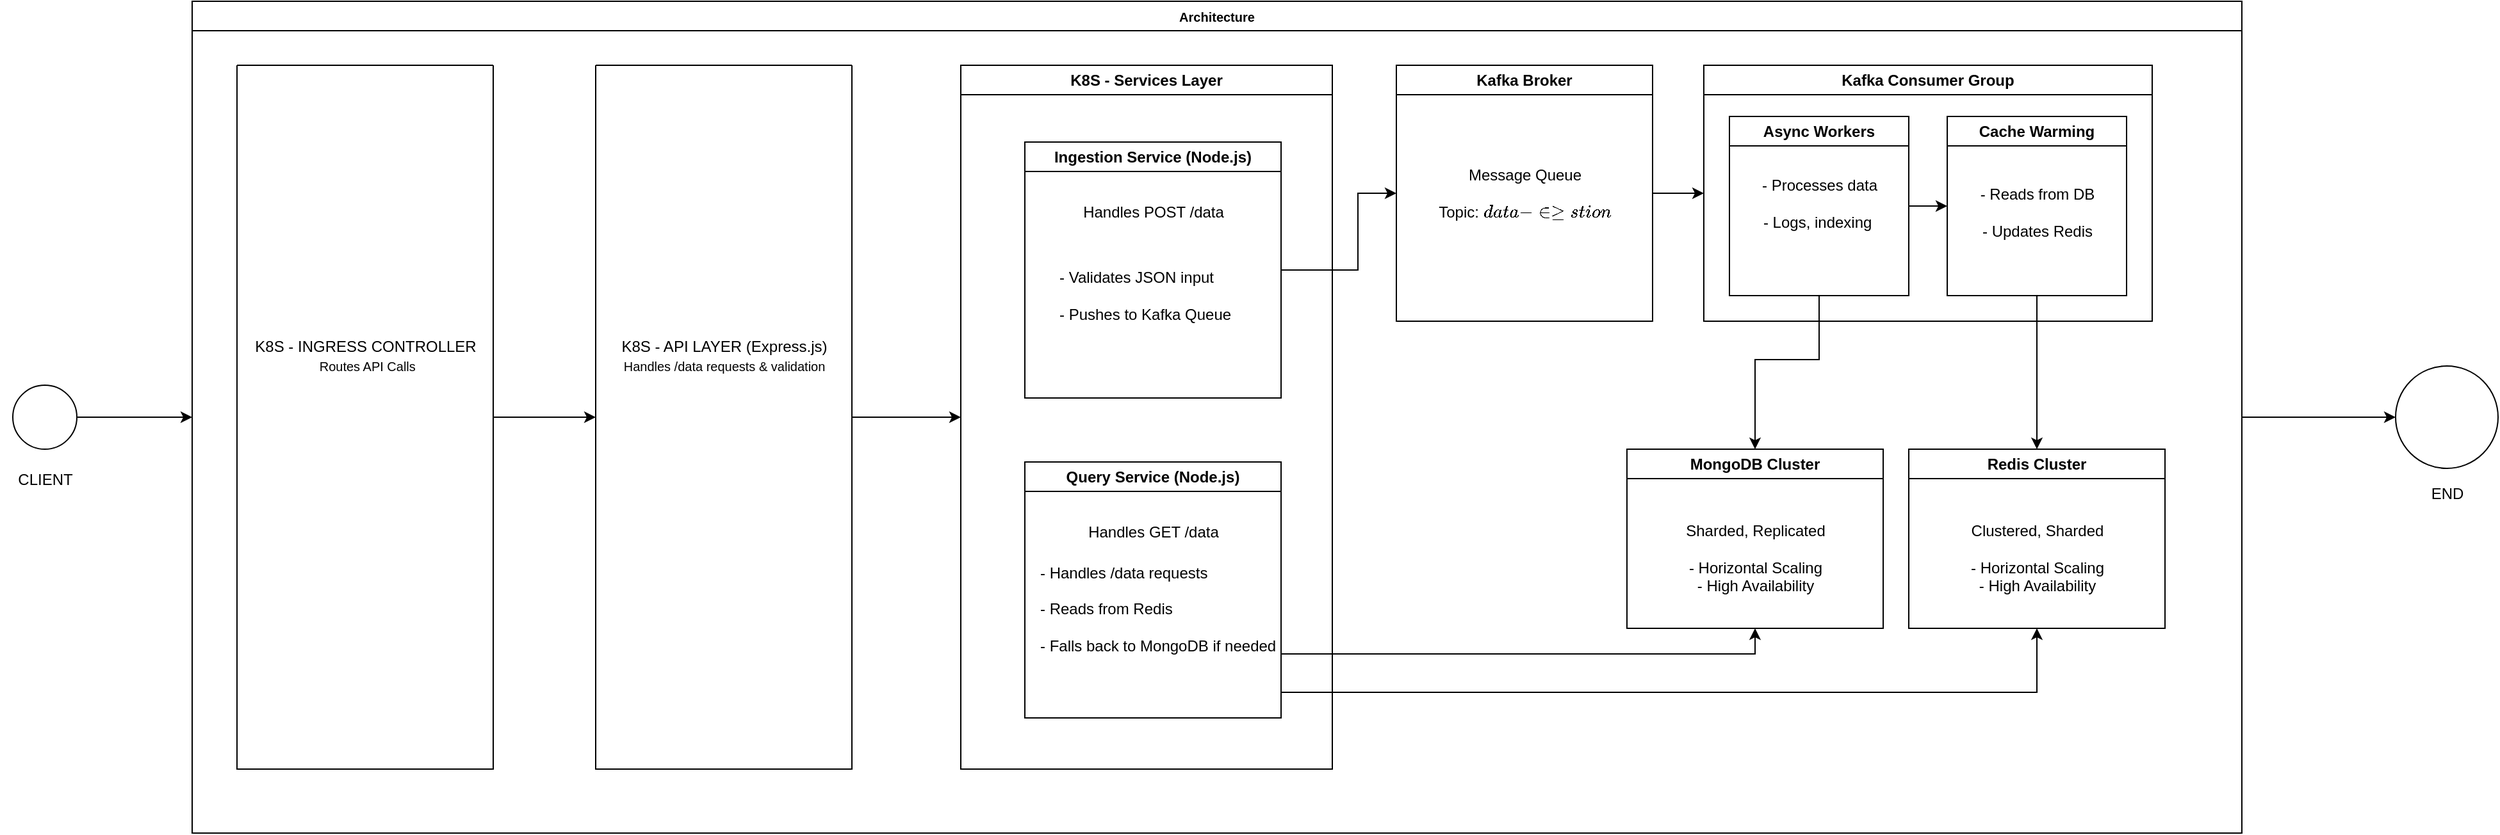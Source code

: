 <mxfile version="24.7.7">
  <diagram name="Page-1" id="fkNHMDiiZ0_pMgVUQDcm">
    <mxGraphModel dx="2009" dy="1322" grid="1" gridSize="10" guides="1" tooltips="1" connect="1" arrows="1" fold="1" page="1" pageScale="1" pageWidth="850" pageHeight="1100" math="0" shadow="0">
      <root>
        <mxCell id="0" />
        <mxCell id="1" parent="0" />
        <mxCell id="GNPTbzmKkYG7Ya-rCheh-6" style="edgeStyle=orthogonalEdgeStyle;rounded=0;orthogonalLoop=1;jettySize=auto;html=1;entryX=0;entryY=0.5;entryDx=0;entryDy=0;" edge="1" parent="1" source="GNPTbzmKkYG7Ya-rCheh-3" target="GNPTbzmKkYG7Ya-rCheh-5">
          <mxGeometry relative="1" as="geometry" />
        </mxCell>
        <mxCell id="GNPTbzmKkYG7Ya-rCheh-3" value="" style="ellipse;whiteSpace=wrap;html=1;aspect=fixed;" vertex="1" parent="1">
          <mxGeometry x="60" y="580" width="50" height="50" as="geometry" />
        </mxCell>
        <mxCell id="GNPTbzmKkYG7Ya-rCheh-4" value="CLIENT" style="text;html=1;align=center;verticalAlign=middle;resizable=0;points=[];autosize=1;strokeColor=none;fillColor=none;" vertex="1" parent="1">
          <mxGeometry x="50" y="639" width="70" height="30" as="geometry" />
        </mxCell>
        <mxCell id="GNPTbzmKkYG7Ya-rCheh-49" value="" style="edgeStyle=orthogonalEdgeStyle;rounded=0;orthogonalLoop=1;jettySize=auto;html=1;" edge="1" parent="1" source="GNPTbzmKkYG7Ya-rCheh-5" target="GNPTbzmKkYG7Ya-rCheh-48">
          <mxGeometry relative="1" as="geometry" />
        </mxCell>
        <mxCell id="GNPTbzmKkYG7Ya-rCheh-5" value="Architecture" style="swimlane;whiteSpace=wrap;html=1;fontSize=10;" vertex="1" parent="1">
          <mxGeometry x="200" y="280" width="1600" height="650" as="geometry" />
        </mxCell>
        <mxCell id="GNPTbzmKkYG7Ya-rCheh-16" value="" style="edgeStyle=orthogonalEdgeStyle;rounded=0;orthogonalLoop=1;jettySize=auto;html=1;" edge="1" parent="GNPTbzmKkYG7Ya-rCheh-5" source="GNPTbzmKkYG7Ya-rCheh-7" target="GNPTbzmKkYG7Ya-rCheh-12">
          <mxGeometry relative="1" as="geometry" />
        </mxCell>
        <mxCell id="GNPTbzmKkYG7Ya-rCheh-7" value="" style="swimlane;startSize=0;" vertex="1" parent="GNPTbzmKkYG7Ya-rCheh-5">
          <mxGeometry x="35" y="50" width="200" height="550" as="geometry">
            <mxRectangle x="35" y="50" width="50" height="40" as="alternateBounds" />
          </mxGeometry>
        </mxCell>
        <mxCell id="GNPTbzmKkYG7Ya-rCheh-8" value="K8S - INGRESS CONTROLLER" style="text;html=1;align=center;verticalAlign=middle;resizable=0;points=[];autosize=1;strokeColor=none;fillColor=none;" vertex="1" parent="GNPTbzmKkYG7Ya-rCheh-7">
          <mxGeometry y="205" width="200" height="30" as="geometry" />
        </mxCell>
        <mxCell id="GNPTbzmKkYG7Ya-rCheh-9" value="&amp;nbsp;Routes API Calls" style="text;html=1;align=center;verticalAlign=middle;resizable=0;points=[];autosize=1;strokeColor=none;fillColor=none;fontSize=10;" vertex="1" parent="GNPTbzmKkYG7Ya-rCheh-7">
          <mxGeometry x="50" y="220" width="100" height="30" as="geometry" />
        </mxCell>
        <mxCell id="GNPTbzmKkYG7Ya-rCheh-18" style="edgeStyle=orthogonalEdgeStyle;rounded=0;orthogonalLoop=1;jettySize=auto;html=1;entryX=0;entryY=0.5;entryDx=0;entryDy=0;" edge="1" parent="GNPTbzmKkYG7Ya-rCheh-5" source="GNPTbzmKkYG7Ya-rCheh-12" target="GNPTbzmKkYG7Ya-rCheh-17">
          <mxGeometry relative="1" as="geometry" />
        </mxCell>
        <mxCell id="GNPTbzmKkYG7Ya-rCheh-12" value="" style="swimlane;startSize=0;" vertex="1" parent="GNPTbzmKkYG7Ya-rCheh-5">
          <mxGeometry x="315" y="50" width="200" height="550" as="geometry">
            <mxRectangle x="35" y="50" width="50" height="40" as="alternateBounds" />
          </mxGeometry>
        </mxCell>
        <mxCell id="GNPTbzmKkYG7Ya-rCheh-13" value="K8S - API LAYER (Express.js)" style="text;html=1;align=center;verticalAlign=middle;resizable=0;points=[];autosize=1;strokeColor=none;fillColor=none;" vertex="1" parent="GNPTbzmKkYG7Ya-rCheh-12">
          <mxGeometry x="10" y="205" width="180" height="30" as="geometry" />
        </mxCell>
        <mxCell id="GNPTbzmKkYG7Ya-rCheh-14" value="Handles /data requests &amp;amp; validation" style="text;html=1;align=center;verticalAlign=middle;resizable=0;points=[];autosize=1;strokeColor=none;fillColor=none;fontSize=10;" vertex="1" parent="GNPTbzmKkYG7Ya-rCheh-12">
          <mxGeometry x="10" y="220" width="180" height="30" as="geometry" />
        </mxCell>
        <mxCell id="GNPTbzmKkYG7Ya-rCheh-17" value="K8S - Services Layer" style="swimlane;whiteSpace=wrap;html=1;" vertex="1" parent="GNPTbzmKkYG7Ya-rCheh-5">
          <mxGeometry x="600" y="50" width="290" height="550" as="geometry" />
        </mxCell>
        <mxCell id="GNPTbzmKkYG7Ya-rCheh-19" value="Ingestion Service (Node.js)" style="swimlane;whiteSpace=wrap;html=1;" vertex="1" parent="GNPTbzmKkYG7Ya-rCheh-17">
          <mxGeometry x="50" y="60" width="200" height="200" as="geometry" />
        </mxCell>
        <mxCell id="GNPTbzmKkYG7Ya-rCheh-21" value="Handles POST /data" style="text;html=1;align=center;verticalAlign=middle;resizable=0;points=[];autosize=1;strokeColor=none;fillColor=none;" vertex="1" parent="GNPTbzmKkYG7Ya-rCheh-19">
          <mxGeometry x="35" y="40" width="130" height="30" as="geometry" />
        </mxCell>
        <mxCell id="GNPTbzmKkYG7Ya-rCheh-24" value="&lt;div&gt;- Validates JSON input&lt;/div&gt;&lt;div&gt;&lt;br&gt;&lt;/div&gt;&lt;div&gt;- Pushes to Kafka Queue&lt;/div&gt;" style="text;html=1;align=left;verticalAlign=middle;resizable=0;points=[];autosize=1;strokeColor=none;fillColor=none;" vertex="1" parent="GNPTbzmKkYG7Ya-rCheh-19">
          <mxGeometry x="25" y="90" width="160" height="60" as="geometry" />
        </mxCell>
        <mxCell id="GNPTbzmKkYG7Ya-rCheh-20" value="Query Service (Node.js)" style="swimlane;whiteSpace=wrap;html=1;" vertex="1" parent="GNPTbzmKkYG7Ya-rCheh-17">
          <mxGeometry x="50" y="310" width="200" height="200" as="geometry" />
        </mxCell>
        <mxCell id="GNPTbzmKkYG7Ya-rCheh-22" value="Handles GET /data" style="text;html=1;align=center;verticalAlign=middle;resizable=0;points=[];autosize=1;strokeColor=none;fillColor=none;" vertex="1" parent="GNPTbzmKkYG7Ya-rCheh-20">
          <mxGeometry x="35" y="40" width="130" height="30" as="geometry" />
        </mxCell>
        <mxCell id="GNPTbzmKkYG7Ya-rCheh-43" value="- Handles /data requests&lt;div&gt;&lt;br&gt;&lt;/div&gt;&lt;div&gt;- Reads from Redis&lt;/div&gt;&lt;div&gt;&lt;br&gt;&lt;/div&gt;&lt;div&gt;- Falls back to MongoDB if needed&amp;nbsp;&lt;/div&gt;" style="text;html=1;align=left;verticalAlign=middle;resizable=0;points=[];autosize=1;strokeColor=none;fillColor=none;" vertex="1" parent="GNPTbzmKkYG7Ya-rCheh-20">
          <mxGeometry x="10" y="70" width="210" height="90" as="geometry" />
        </mxCell>
        <mxCell id="GNPTbzmKkYG7Ya-rCheh-30" style="edgeStyle=orthogonalEdgeStyle;rounded=0;orthogonalLoop=1;jettySize=auto;html=1;entryX=0;entryY=0.5;entryDx=0;entryDy=0;" edge="1" parent="GNPTbzmKkYG7Ya-rCheh-5" source="GNPTbzmKkYG7Ya-rCheh-25" target="GNPTbzmKkYG7Ya-rCheh-28">
          <mxGeometry relative="1" as="geometry" />
        </mxCell>
        <mxCell id="GNPTbzmKkYG7Ya-rCheh-25" value="Kafka Broker" style="swimlane;whiteSpace=wrap;html=1;" vertex="1" parent="GNPTbzmKkYG7Ya-rCheh-5">
          <mxGeometry x="940" y="50" width="200" height="200" as="geometry" />
        </mxCell>
        <mxCell id="GNPTbzmKkYG7Ya-rCheh-27" value="Message Queue&lt;div&gt;&lt;br&gt;&lt;/div&gt;&lt;div&gt;Topic: `data-ingestion`&lt;/div&gt;" style="text;html=1;align=center;verticalAlign=middle;resizable=0;points=[];autosize=1;strokeColor=none;fillColor=none;" vertex="1" parent="GNPTbzmKkYG7Ya-rCheh-25">
          <mxGeometry x="30" y="70" width="140" height="60" as="geometry" />
        </mxCell>
        <mxCell id="GNPTbzmKkYG7Ya-rCheh-28" value="Kafka Consumer Group" style="swimlane;whiteSpace=wrap;html=1;" vertex="1" parent="GNPTbzmKkYG7Ya-rCheh-5">
          <mxGeometry x="1180" y="50" width="350" height="200" as="geometry" />
        </mxCell>
        <mxCell id="GNPTbzmKkYG7Ya-rCheh-36" style="edgeStyle=orthogonalEdgeStyle;rounded=0;orthogonalLoop=1;jettySize=auto;html=1;exitX=1;exitY=0.5;exitDx=0;exitDy=0;entryX=0;entryY=0.5;entryDx=0;entryDy=0;" edge="1" parent="GNPTbzmKkYG7Ya-rCheh-28" source="GNPTbzmKkYG7Ya-rCheh-32" target="GNPTbzmKkYG7Ya-rCheh-34">
          <mxGeometry relative="1" as="geometry" />
        </mxCell>
        <mxCell id="GNPTbzmKkYG7Ya-rCheh-32" value="Async Workers" style="swimlane;whiteSpace=wrap;html=1;" vertex="1" parent="GNPTbzmKkYG7Ya-rCheh-28">
          <mxGeometry x="20" y="40" width="140" height="140" as="geometry" />
        </mxCell>
        <mxCell id="GNPTbzmKkYG7Ya-rCheh-33" value="- Processes data&lt;div&gt;&lt;br&gt;&lt;/div&gt;&lt;div&gt;- Logs, indexing&amp;nbsp;&lt;br&gt;&lt;div&gt;&lt;br&gt;&lt;/div&gt;&lt;/div&gt;" style="text;html=1;align=center;verticalAlign=middle;resizable=0;points=[];autosize=1;strokeColor=none;fillColor=none;" vertex="1" parent="GNPTbzmKkYG7Ya-rCheh-32">
          <mxGeometry x="15" y="40" width="110" height="70" as="geometry" />
        </mxCell>
        <mxCell id="GNPTbzmKkYG7Ya-rCheh-34" value="Cache Warming" style="swimlane;whiteSpace=wrap;html=1;" vertex="1" parent="GNPTbzmKkYG7Ya-rCheh-28">
          <mxGeometry x="190" y="40" width="140" height="140" as="geometry" />
        </mxCell>
        <mxCell id="GNPTbzmKkYG7Ya-rCheh-35" value="&lt;div&gt;- Reads from DB&lt;/div&gt;&lt;div&gt;&lt;br&gt;&lt;/div&gt;&lt;div&gt;&lt;div&gt;- Updates Redis&lt;/div&gt;&lt;/div&gt;" style="text;html=1;align=center;verticalAlign=middle;resizable=0;points=[];autosize=1;strokeColor=none;fillColor=none;" vertex="1" parent="GNPTbzmKkYG7Ya-rCheh-34">
          <mxGeometry x="15" y="45" width="110" height="60" as="geometry" />
        </mxCell>
        <mxCell id="GNPTbzmKkYG7Ya-rCheh-29" style="edgeStyle=orthogonalEdgeStyle;rounded=0;orthogonalLoop=1;jettySize=auto;html=1;entryX=0;entryY=0.5;entryDx=0;entryDy=0;" edge="1" parent="GNPTbzmKkYG7Ya-rCheh-5" source="GNPTbzmKkYG7Ya-rCheh-19" target="GNPTbzmKkYG7Ya-rCheh-25">
          <mxGeometry relative="1" as="geometry">
            <Array as="points">
              <mxPoint x="910" y="210" />
              <mxPoint x="910" y="150" />
            </Array>
          </mxGeometry>
        </mxCell>
        <mxCell id="GNPTbzmKkYG7Ya-rCheh-41" style="edgeStyle=orthogonalEdgeStyle;rounded=0;orthogonalLoop=1;jettySize=auto;html=1;exitX=0.5;exitY=1;exitDx=0;exitDy=0;" edge="1" parent="GNPTbzmKkYG7Ya-rCheh-5" source="GNPTbzmKkYG7Ya-rCheh-34" target="GNPTbzmKkYG7Ya-rCheh-53">
          <mxGeometry relative="1" as="geometry">
            <mxPoint x="1440" y="342.5" as="targetPoint" />
          </mxGeometry>
        </mxCell>
        <mxCell id="GNPTbzmKkYG7Ya-rCheh-42" style="edgeStyle=orthogonalEdgeStyle;rounded=0;orthogonalLoop=1;jettySize=auto;html=1;" edge="1" parent="GNPTbzmKkYG7Ya-rCheh-5" source="GNPTbzmKkYG7Ya-rCheh-32" target="GNPTbzmKkYG7Ya-rCheh-55">
          <mxGeometry relative="1" as="geometry">
            <mxPoint x="1270" y="342.5" as="targetPoint" />
            <Array as="points">
              <mxPoint x="1270" y="280" />
              <mxPoint x="1220" y="280" />
            </Array>
          </mxGeometry>
        </mxCell>
        <mxCell id="GNPTbzmKkYG7Ya-rCheh-45" style="edgeStyle=orthogonalEdgeStyle;rounded=0;orthogonalLoop=1;jettySize=auto;html=1;entryX=0.5;entryY=1;entryDx=0;entryDy=0;" edge="1" parent="GNPTbzmKkYG7Ya-rCheh-5" source="GNPTbzmKkYG7Ya-rCheh-20" target="GNPTbzmKkYG7Ya-rCheh-55">
          <mxGeometry relative="1" as="geometry">
            <mxPoint x="1278.45" y="453.22" as="targetPoint" />
            <Array as="points">
              <mxPoint x="1220" y="510" />
            </Array>
          </mxGeometry>
        </mxCell>
        <mxCell id="GNPTbzmKkYG7Ya-rCheh-47" style="edgeStyle=orthogonalEdgeStyle;rounded=0;orthogonalLoop=1;jettySize=auto;html=1;entryX=0.5;entryY=1;entryDx=0;entryDy=0;" edge="1" parent="GNPTbzmKkYG7Ya-rCheh-5" source="GNPTbzmKkYG7Ya-rCheh-20" target="GNPTbzmKkYG7Ya-rCheh-53">
          <mxGeometry relative="1" as="geometry">
            <mxPoint x="1439.61" y="446.54" as="targetPoint" />
            <Array as="points">
              <mxPoint x="1440" y="540" />
            </Array>
          </mxGeometry>
        </mxCell>
        <mxCell id="GNPTbzmKkYG7Ya-rCheh-53" value="Redis Cluster" style="swimlane;whiteSpace=wrap;html=1;" vertex="1" parent="GNPTbzmKkYG7Ya-rCheh-5">
          <mxGeometry x="1340" y="350" width="200" height="140" as="geometry" />
        </mxCell>
        <mxCell id="GNPTbzmKkYG7Ya-rCheh-54" value="Clustered, Sharded&lt;div&gt;&lt;br&gt;&lt;/div&gt;&lt;div&gt;- Horizontal Scaling&lt;/div&gt;&lt;div&gt;- High Availability&lt;/div&gt;" style="text;html=1;align=center;verticalAlign=middle;resizable=0;points=[];autosize=1;strokeColor=none;fillColor=none;" vertex="1" parent="GNPTbzmKkYG7Ya-rCheh-53">
          <mxGeometry x="35" y="50" width="130" height="70" as="geometry" />
        </mxCell>
        <mxCell id="GNPTbzmKkYG7Ya-rCheh-55" value="MongoDB Cluster" style="swimlane;whiteSpace=wrap;html=1;" vertex="1" parent="GNPTbzmKkYG7Ya-rCheh-5">
          <mxGeometry x="1120" y="350" width="200" height="140" as="geometry" />
        </mxCell>
        <mxCell id="GNPTbzmKkYG7Ya-rCheh-56" value="&lt;div&gt;Sharded, Replicated&lt;/div&gt;&lt;div&gt;&lt;br&gt;&lt;/div&gt;&lt;div&gt;- Horizontal Scaling&lt;/div&gt;&lt;div&gt;- High Availability&lt;/div&gt;" style="text;html=1;align=center;verticalAlign=middle;resizable=0;points=[];autosize=1;strokeColor=none;fillColor=none;" vertex="1" parent="GNPTbzmKkYG7Ya-rCheh-55">
          <mxGeometry x="35" y="50" width="130" height="70" as="geometry" />
        </mxCell>
        <mxCell id="GNPTbzmKkYG7Ya-rCheh-48" value="" style="ellipse;whiteSpace=wrap;html=1;fontSize=10;fontStyle=1;startSize=23;" vertex="1" parent="1">
          <mxGeometry x="1920" y="565" width="80" height="80" as="geometry" />
        </mxCell>
        <mxCell id="GNPTbzmKkYG7Ya-rCheh-57" value="END" style="text;html=1;align=center;verticalAlign=middle;resizable=0;points=[];autosize=1;strokeColor=none;fillColor=none;" vertex="1" parent="1">
          <mxGeometry x="1935" y="650" width="50" height="30" as="geometry" />
        </mxCell>
      </root>
    </mxGraphModel>
  </diagram>
</mxfile>
